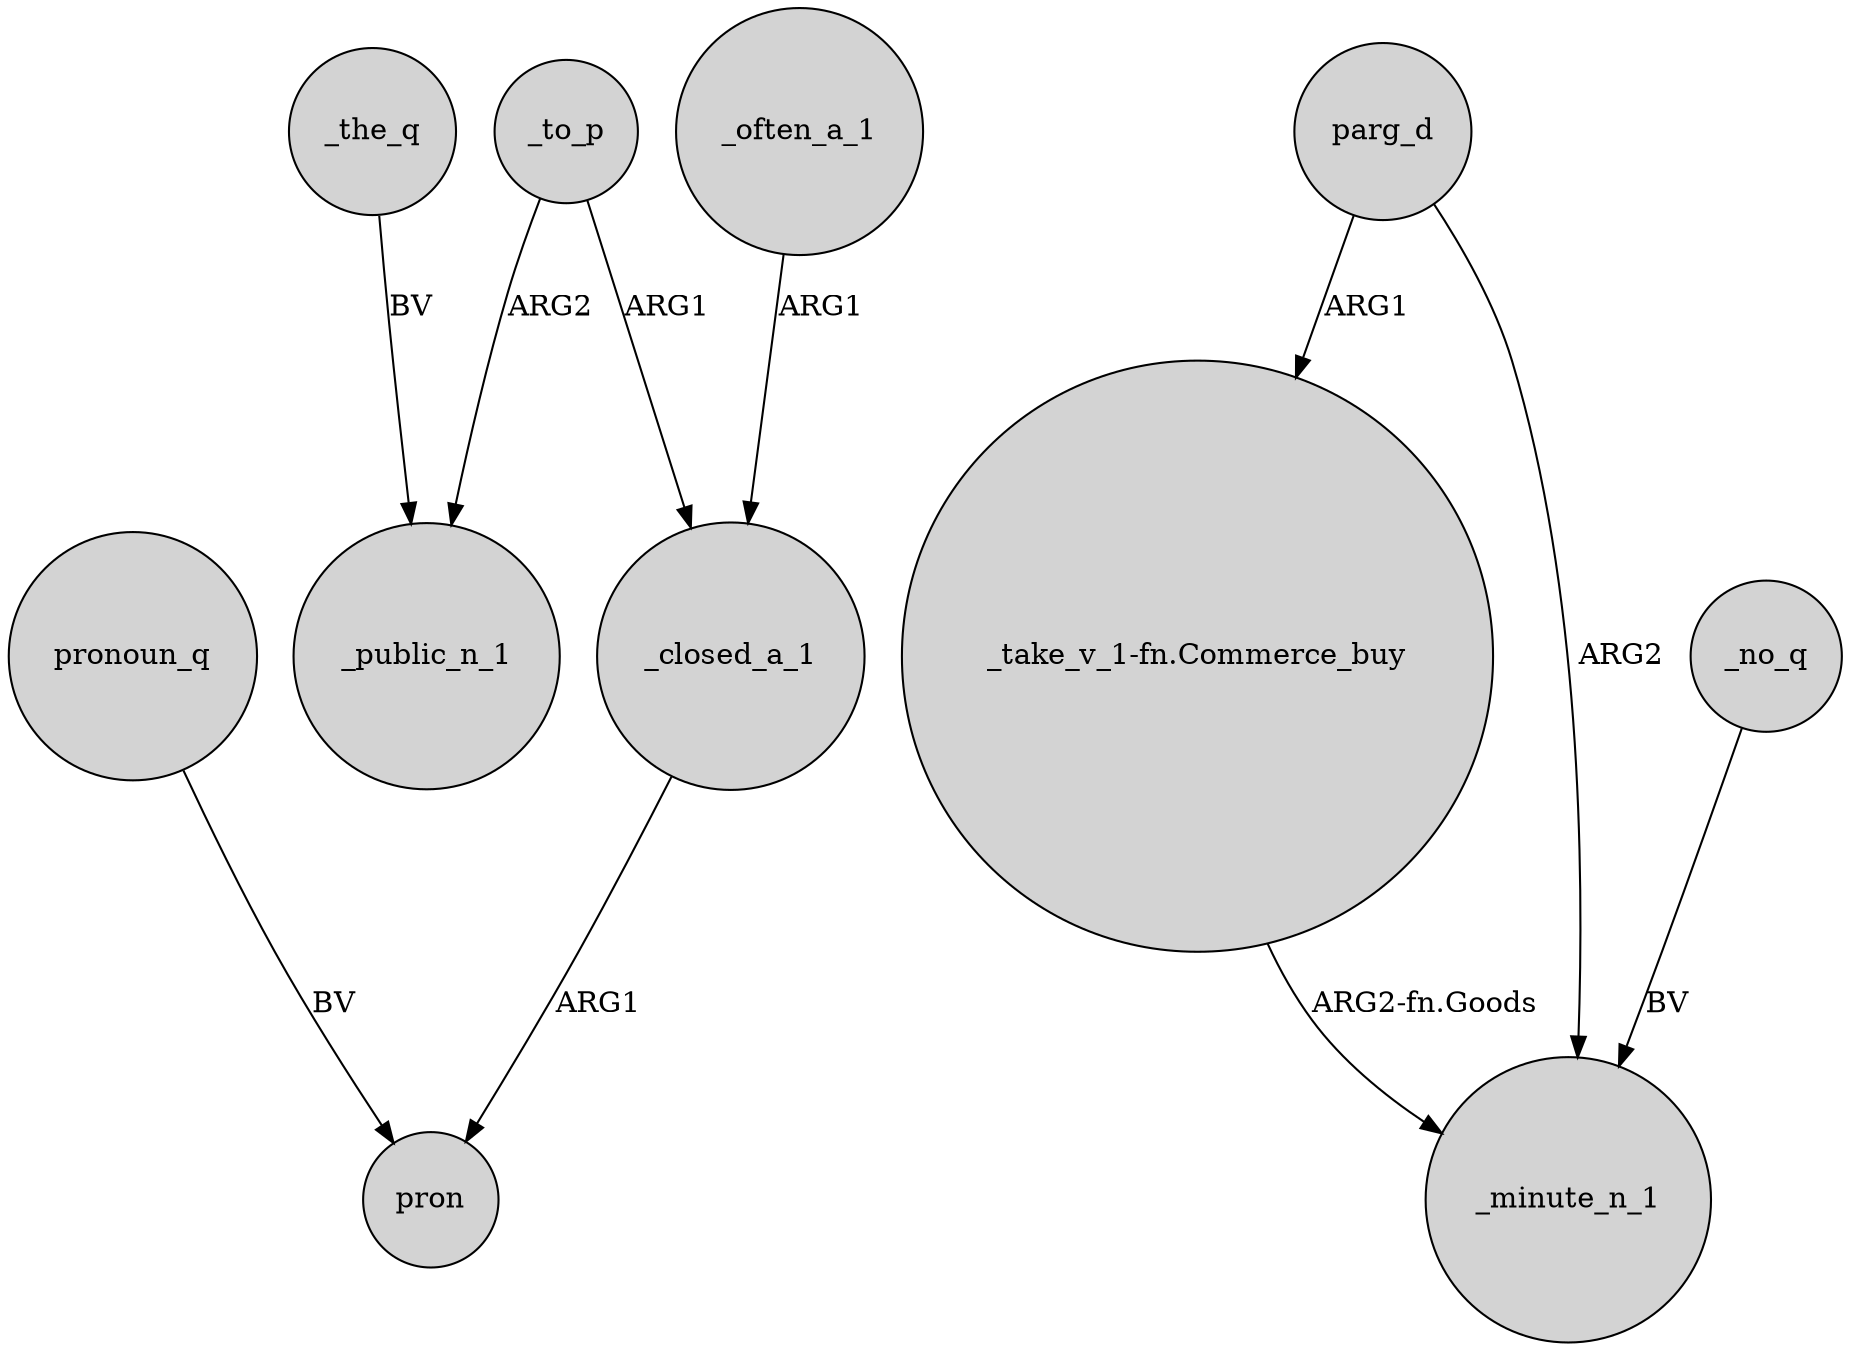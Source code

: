 digraph {
	node [shape=circle style=filled]
	_closed_a_1 -> pron [label=ARG1]
	_to_p -> _closed_a_1 [label=ARG1]
	parg_d -> "_take_v_1-fn.Commerce_buy" [label=ARG1]
	_the_q -> _public_n_1 [label=BV]
	_no_q -> _minute_n_1 [label=BV]
	pronoun_q -> pron [label=BV]
	_often_a_1 -> _closed_a_1 [label=ARG1]
	parg_d -> _minute_n_1 [label=ARG2]
	"_take_v_1-fn.Commerce_buy" -> _minute_n_1 [label="ARG2-fn.Goods"]
	_to_p -> _public_n_1 [label=ARG2]
}
